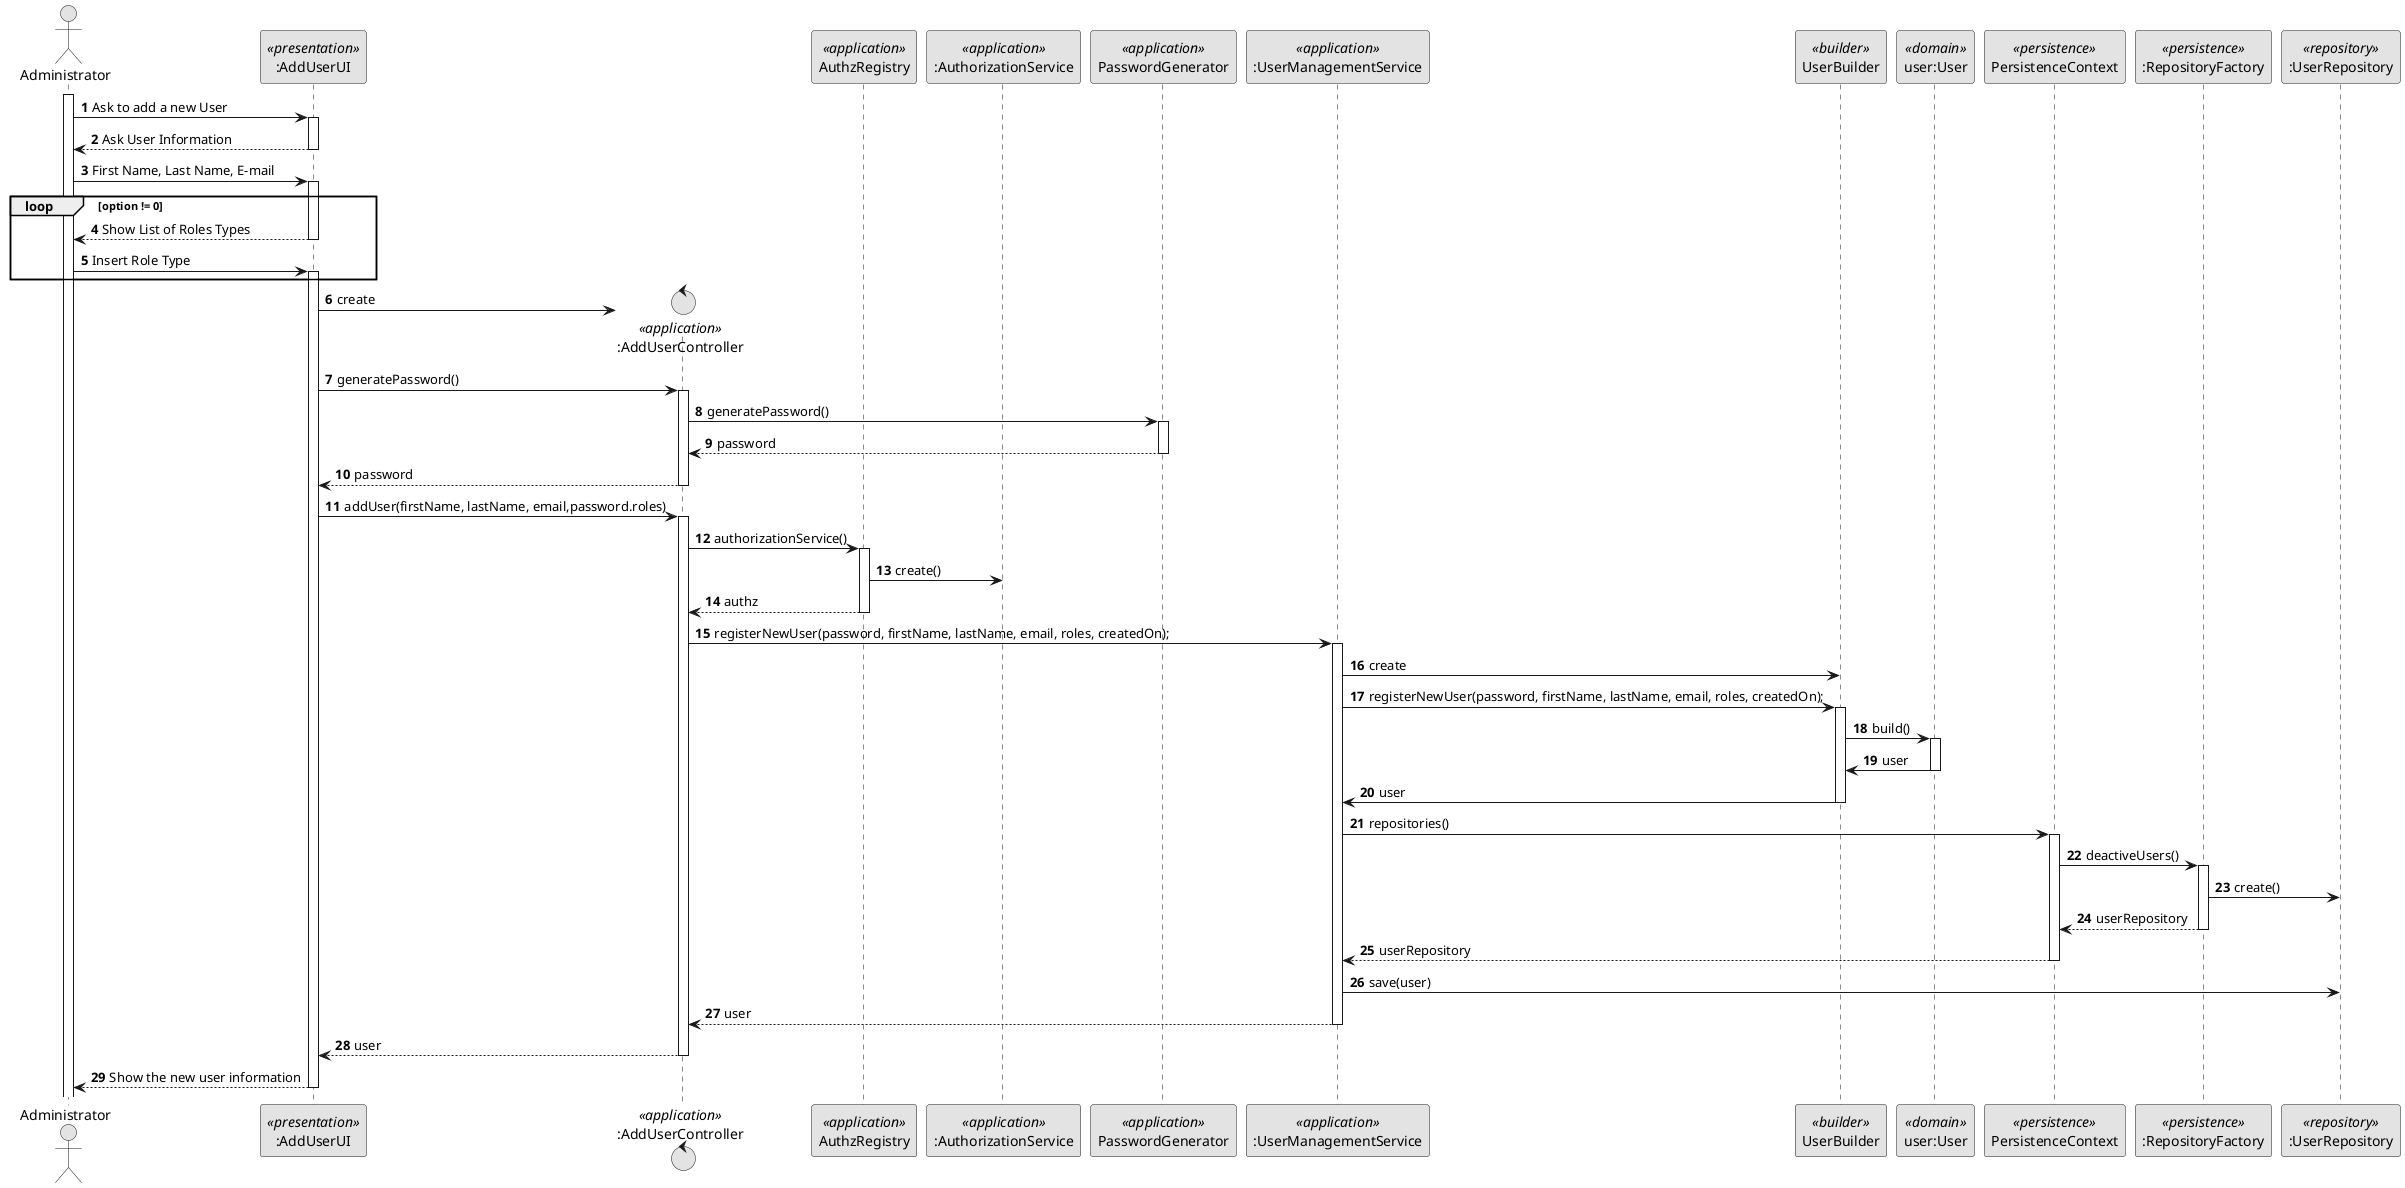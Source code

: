 @startuml
'https://plantuml.com/sequence-diagram

skinparam monochrome true
skinparam packageStyle rectangle
skinparam shadowing false

autonumber

actor Administrator as Actor
participant ":AddUserUI" as UI <<presentation>>
control ":AddUserController" as Controller <<application>>
participant "AuthzRegistry" as AR  <<application>>
participant ":AuthorizationService" as AUTHS <<application>>
participant "PasswordGenerator" as Password <<application>>
participant ":UserManagementService" as Service <<application>>
participant "UserBuilder" as Builder <<builder>>
participant "user:User" as Domain <<domain>>
participant "PersistenceContext" as Persistence <<persistence>>
participant ":RepositoryFactory" as RepositoryFactory <<persistence>>
participant ":UserRepository" as Repository <<repository>>


activate Actor
    Actor -> UI : Ask to add a new User
    activate UI
    UI --> Actor: Ask User Information
    deactivate UI
    Actor -> UI: First Name, Last Name, E-mail
    activate UI

    loop option != 0

    UI --> Actor: Show List of Roles Types
    deactivate UI
    Actor -> UI: Insert Role Type
    activate UI

    end loop

     UI-> Controller** : create

            UI -> Controller:  generatePassword()
            activate Controller
            Controller -> Password : generatePassword()
            activate Password
            Password --> Controller : password
            deactivate Password

            Controller --> UI: password
            deactivate Controller


    UI -> Controller: addUser(firstName, lastName, email,password.roles)
            activate Controller

            Controller->AR : authorizationService()
             activate AR
             AR->AUTHS : create()


            AR-->Controller : authz
            deactivate AR

        Controller -> Service:registerNewUser(password, firstName, lastName, email, roles, createdOn);
        activate Service

        Service -> Builder : create

        Service -> Builder:registerNewUser(password, firstName, lastName, email, roles, createdOn);
        activate Builder

        Builder -> Domain:build()

        activate Domain
        Domain -> Builder: user
        deactivate Domain


        Builder -> Service: user
        deactivate Builder


        Service->Persistence:repositories()
        activate Persistence
        Persistence->RepositoryFactory:deactiveUsers()
        activate RepositoryFactory
        RepositoryFactory->Repository:create()
        RepositoryFactory-->Persistence : userRepository
        deactivate RepositoryFactory
        Persistence-->Service : userRepository

        deactivate Persistence

        deactivate RepositoryFactory

        Service->Repository: save(user)

        Service --> Controller: user

        deactivate Service

        Controller -->UI: user
    deactivate Controller


        UI-->Actor: Show the new user information
deactivate UI
@enduml
